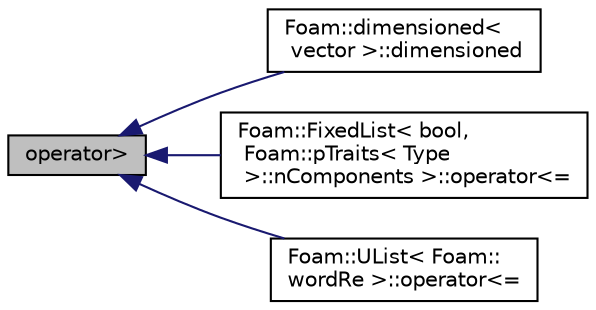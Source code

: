 digraph "operator&gt;"
{
  bgcolor="transparent";
  edge [fontname="Helvetica",fontsize="10",labelfontname="Helvetica",labelfontsize="10"];
  node [fontname="Helvetica",fontsize="10",shape=record];
  rankdir="LR";
  Node54297 [label="operator\>",height=0.2,width=0.4,color="black", fillcolor="grey75", style="filled", fontcolor="black"];
  Node54297 -> Node54298 [dir="back",color="midnightblue",fontsize="10",style="solid",fontname="Helvetica"];
  Node54298 [label="Foam::dimensioned\<\l vector \>::dimensioned",height=0.2,width=0.4,color="black",URL="$a27473.html#a97d65bea54a56a86a6ee89c657ffd9cf",tooltip="Construct given a value (creates dimensionless value). "];
  Node54297 -> Node54299 [dir="back",color="midnightblue",fontsize="10",style="solid",fontname="Helvetica"];
  Node54299 [label="Foam::FixedList\< bool,\l Foam::pTraits\< Type\l \>::nComponents \>::operator\<=",height=0.2,width=0.4,color="black",URL="$a27009.html#ade935b84da51ec4ce5fd07ff4fefe270",tooltip="Return true if !(a > b). Takes linear time. "];
  Node54297 -> Node54300 [dir="back",color="midnightblue",fontsize="10",style="solid",fontname="Helvetica"];
  Node54300 [label="Foam::UList\< Foam::\lwordRe \>::operator\<=",height=0.2,width=0.4,color="black",URL="$a26837.html#afd072f06d27f4bc4ffb4f87daabd83a5",tooltip="Return true if !(a > b). Takes linear time. "];
}
